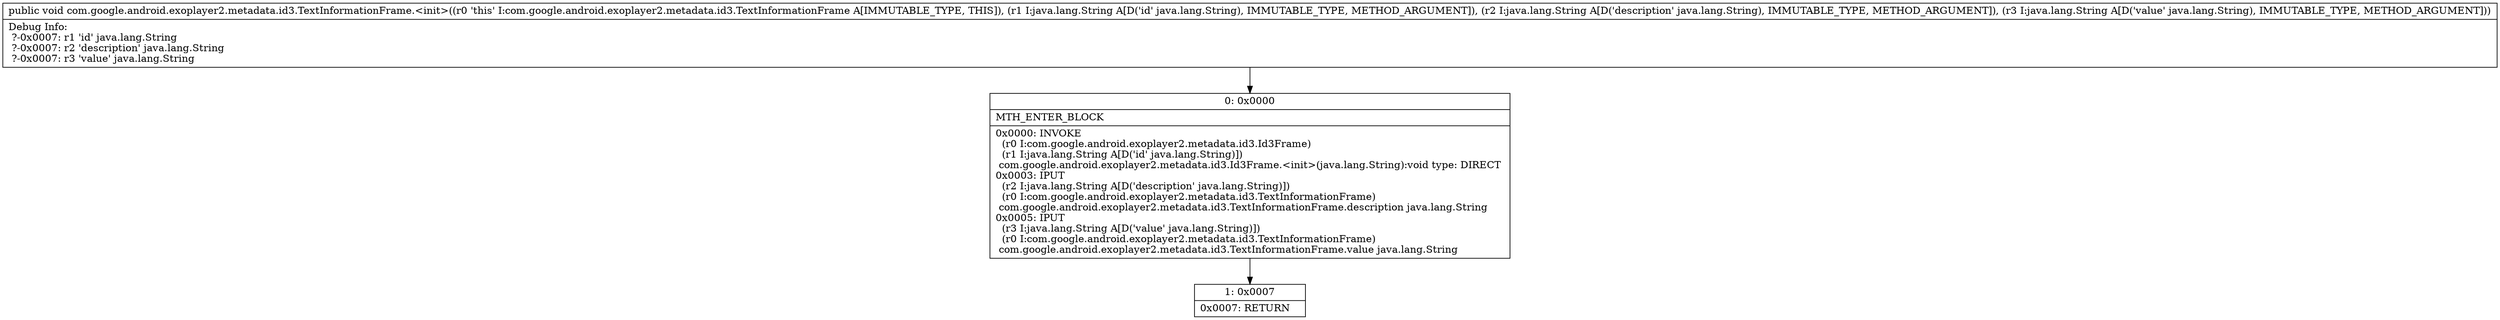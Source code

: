 digraph "CFG forcom.google.android.exoplayer2.metadata.id3.TextInformationFrame.\<init\>(Ljava\/lang\/String;Ljava\/lang\/String;Ljava\/lang\/String;)V" {
Node_0 [shape=record,label="{0\:\ 0x0000|MTH_ENTER_BLOCK\l|0x0000: INVOKE  \l  (r0 I:com.google.android.exoplayer2.metadata.id3.Id3Frame)\l  (r1 I:java.lang.String A[D('id' java.lang.String)])\l com.google.android.exoplayer2.metadata.id3.Id3Frame.\<init\>(java.lang.String):void type: DIRECT \l0x0003: IPUT  \l  (r2 I:java.lang.String A[D('description' java.lang.String)])\l  (r0 I:com.google.android.exoplayer2.metadata.id3.TextInformationFrame)\l com.google.android.exoplayer2.metadata.id3.TextInformationFrame.description java.lang.String \l0x0005: IPUT  \l  (r3 I:java.lang.String A[D('value' java.lang.String)])\l  (r0 I:com.google.android.exoplayer2.metadata.id3.TextInformationFrame)\l com.google.android.exoplayer2.metadata.id3.TextInformationFrame.value java.lang.String \l}"];
Node_1 [shape=record,label="{1\:\ 0x0007|0x0007: RETURN   \l}"];
MethodNode[shape=record,label="{public void com.google.android.exoplayer2.metadata.id3.TextInformationFrame.\<init\>((r0 'this' I:com.google.android.exoplayer2.metadata.id3.TextInformationFrame A[IMMUTABLE_TYPE, THIS]), (r1 I:java.lang.String A[D('id' java.lang.String), IMMUTABLE_TYPE, METHOD_ARGUMENT]), (r2 I:java.lang.String A[D('description' java.lang.String), IMMUTABLE_TYPE, METHOD_ARGUMENT]), (r3 I:java.lang.String A[D('value' java.lang.String), IMMUTABLE_TYPE, METHOD_ARGUMENT]))  | Debug Info:\l  ?\-0x0007: r1 'id' java.lang.String\l  ?\-0x0007: r2 'description' java.lang.String\l  ?\-0x0007: r3 'value' java.lang.String\l}"];
MethodNode -> Node_0;
Node_0 -> Node_1;
}

